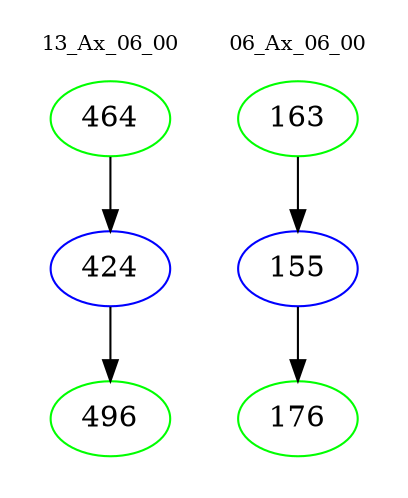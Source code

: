 digraph{
subgraph cluster_0 {
color = white
label = "13_Ax_06_00";
fontsize=10;
T0_464 [label="464", color="green"]
T0_464 -> T0_424 [color="black"]
T0_424 [label="424", color="blue"]
T0_424 -> T0_496 [color="black"]
T0_496 [label="496", color="green"]
}
subgraph cluster_1 {
color = white
label = "06_Ax_06_00";
fontsize=10;
T1_163 [label="163", color="green"]
T1_163 -> T1_155 [color="black"]
T1_155 [label="155", color="blue"]
T1_155 -> T1_176 [color="black"]
T1_176 [label="176", color="green"]
}
}
